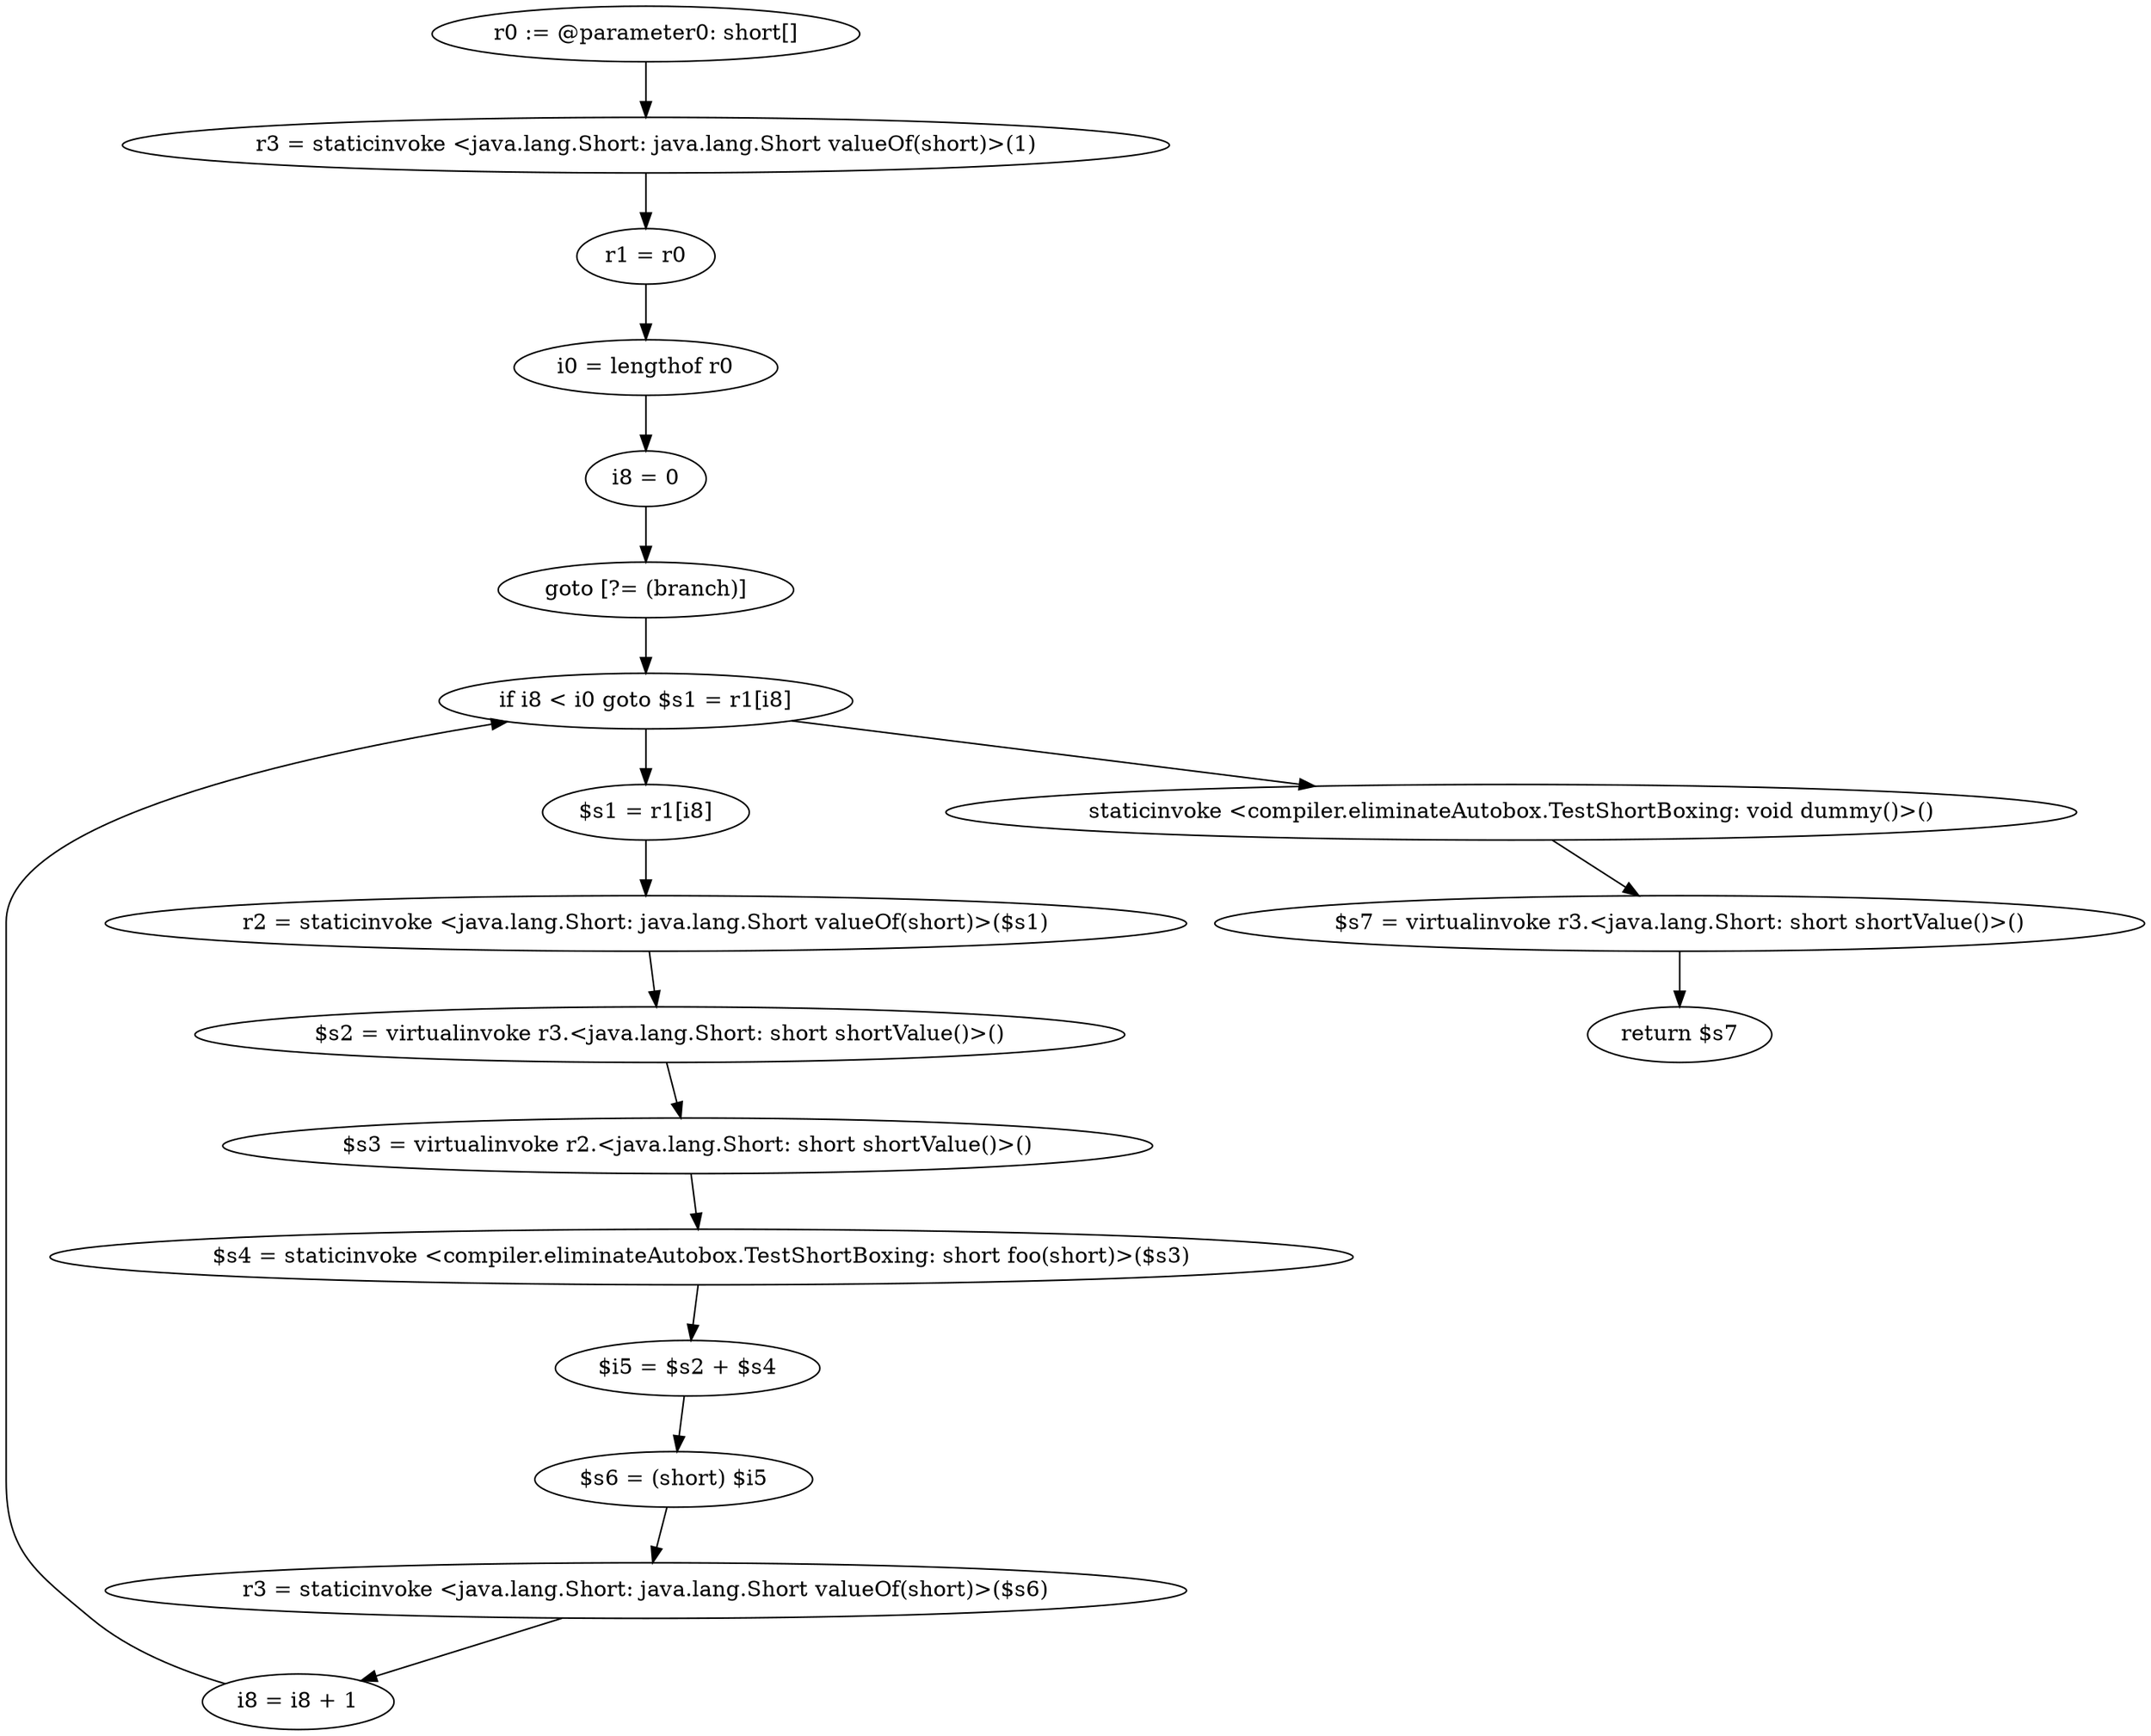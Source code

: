 digraph "unitGraph" {
    "r0 := @parameter0: short[]"
    "r3 = staticinvoke <java.lang.Short: java.lang.Short valueOf(short)>(1)"
    "r1 = r0"
    "i0 = lengthof r0"
    "i8 = 0"
    "goto [?= (branch)]"
    "$s1 = r1[i8]"
    "r2 = staticinvoke <java.lang.Short: java.lang.Short valueOf(short)>($s1)"
    "$s2 = virtualinvoke r3.<java.lang.Short: short shortValue()>()"
    "$s3 = virtualinvoke r2.<java.lang.Short: short shortValue()>()"
    "$s4 = staticinvoke <compiler.eliminateAutobox.TestShortBoxing: short foo(short)>($s3)"
    "$i5 = $s2 + $s4"
    "$s6 = (short) $i5"
    "r3 = staticinvoke <java.lang.Short: java.lang.Short valueOf(short)>($s6)"
    "i8 = i8 + 1"
    "if i8 < i0 goto $s1 = r1[i8]"
    "staticinvoke <compiler.eliminateAutobox.TestShortBoxing: void dummy()>()"
    "$s7 = virtualinvoke r3.<java.lang.Short: short shortValue()>()"
    "return $s7"
    "r0 := @parameter0: short[]"->"r3 = staticinvoke <java.lang.Short: java.lang.Short valueOf(short)>(1)";
    "r3 = staticinvoke <java.lang.Short: java.lang.Short valueOf(short)>(1)"->"r1 = r0";
    "r1 = r0"->"i0 = lengthof r0";
    "i0 = lengthof r0"->"i8 = 0";
    "i8 = 0"->"goto [?= (branch)]";
    "goto [?= (branch)]"->"if i8 < i0 goto $s1 = r1[i8]";
    "$s1 = r1[i8]"->"r2 = staticinvoke <java.lang.Short: java.lang.Short valueOf(short)>($s1)";
    "r2 = staticinvoke <java.lang.Short: java.lang.Short valueOf(short)>($s1)"->"$s2 = virtualinvoke r3.<java.lang.Short: short shortValue()>()";
    "$s2 = virtualinvoke r3.<java.lang.Short: short shortValue()>()"->"$s3 = virtualinvoke r2.<java.lang.Short: short shortValue()>()";
    "$s3 = virtualinvoke r2.<java.lang.Short: short shortValue()>()"->"$s4 = staticinvoke <compiler.eliminateAutobox.TestShortBoxing: short foo(short)>($s3)";
    "$s4 = staticinvoke <compiler.eliminateAutobox.TestShortBoxing: short foo(short)>($s3)"->"$i5 = $s2 + $s4";
    "$i5 = $s2 + $s4"->"$s6 = (short) $i5";
    "$s6 = (short) $i5"->"r3 = staticinvoke <java.lang.Short: java.lang.Short valueOf(short)>($s6)";
    "r3 = staticinvoke <java.lang.Short: java.lang.Short valueOf(short)>($s6)"->"i8 = i8 + 1";
    "i8 = i8 + 1"->"if i8 < i0 goto $s1 = r1[i8]";
    "if i8 < i0 goto $s1 = r1[i8]"->"staticinvoke <compiler.eliminateAutobox.TestShortBoxing: void dummy()>()";
    "if i8 < i0 goto $s1 = r1[i8]"->"$s1 = r1[i8]";
    "staticinvoke <compiler.eliminateAutobox.TestShortBoxing: void dummy()>()"->"$s7 = virtualinvoke r3.<java.lang.Short: short shortValue()>()";
    "$s7 = virtualinvoke r3.<java.lang.Short: short shortValue()>()"->"return $s7";
}
